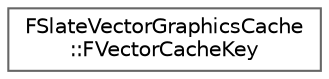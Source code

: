 digraph "Graphical Class Hierarchy"
{
 // INTERACTIVE_SVG=YES
 // LATEX_PDF_SIZE
  bgcolor="transparent";
  edge [fontname=Helvetica,fontsize=10,labelfontname=Helvetica,labelfontsize=10];
  node [fontname=Helvetica,fontsize=10,shape=box,height=0.2,width=0.4];
  rankdir="LR";
  Node0 [id="Node000000",label="FSlateVectorGraphicsCache\l::FVectorCacheKey",height=0.2,width=0.4,color="grey40", fillcolor="white", style="filled",URL="$dd/dfe/structFSlateVectorGraphicsCache_1_1FVectorCacheKey.html",tooltip=" "];
}

